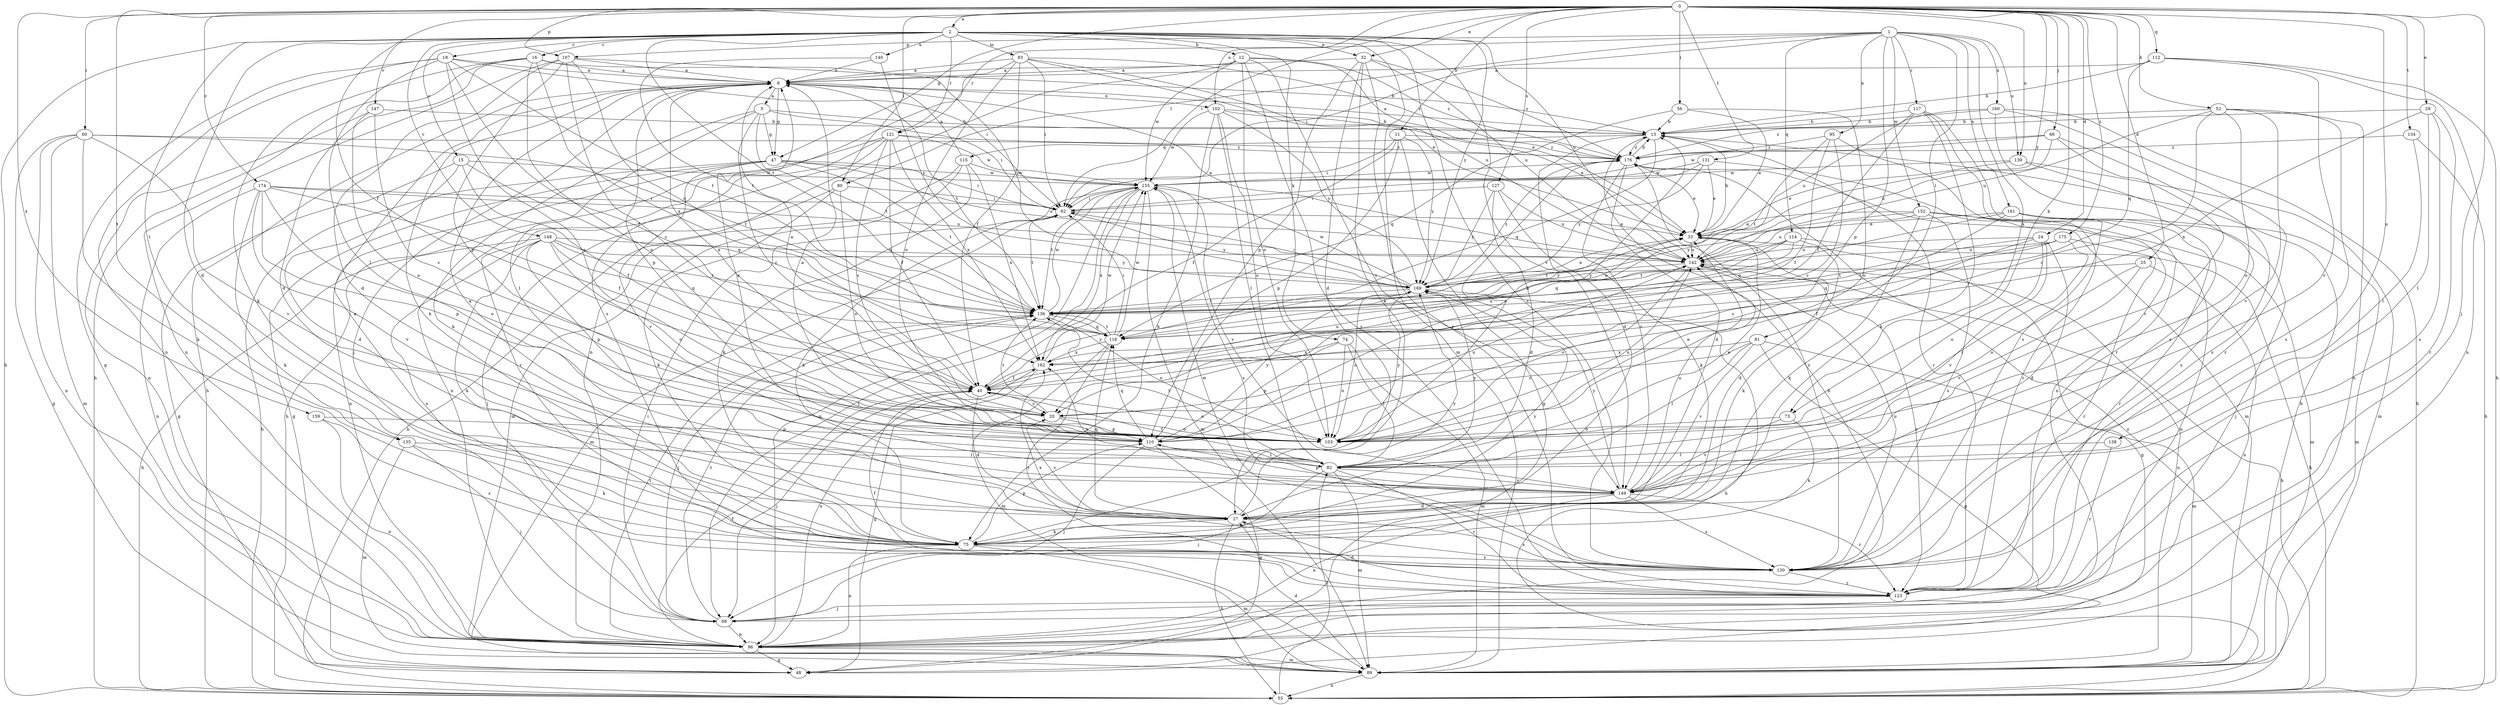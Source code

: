 strict digraph  {
0;
1;
2;
5;
6;
11;
12;
13;
15;
16;
18;
20;
24;
25;
27;
28;
32;
33;
40;
47;
48;
52;
55;
56;
60;
62;
66;
68;
73;
74;
75;
80;
81;
82;
83;
89;
95;
96;
102;
103;
107;
110;
112;
114;
115;
116;
117;
121;
123;
127;
130;
131;
134;
135;
136;
138;
139;
140;
142;
147;
148;
149;
152;
155;
159;
160;
161;
162;
169;
174;
175;
176;
0 -> 2  [label=a];
0 -> 11  [label=b];
0 -> 24  [label=d];
0 -> 25  [label=d];
0 -> 28  [label=e];
0 -> 32  [label=e];
0 -> 40  [label=f];
0 -> 47  [label=g];
0 -> 52  [label=h];
0 -> 56  [label=i];
0 -> 60  [label=i];
0 -> 62  [label=i];
0 -> 66  [label=j];
0 -> 68  [label=j];
0 -> 73  [label=k];
0 -> 80  [label=l];
0 -> 102  [label=o];
0 -> 107  [label=p];
0 -> 112  [label=q];
0 -> 127  [label=s];
0 -> 131  [label=t];
0 -> 134  [label=t];
0 -> 135  [label=t];
0 -> 138  [label=u];
0 -> 139  [label=u];
0 -> 159  [label=x];
0 -> 169  [label=y];
0 -> 174  [label=z];
0 -> 175  [label=z];
1 -> 62  [label=i];
1 -> 73  [label=k];
1 -> 80  [label=l];
1 -> 81  [label=l];
1 -> 95  [label=n];
1 -> 107  [label=p];
1 -> 110  [label=p];
1 -> 114  [label=q];
1 -> 117  [label=r];
1 -> 121  [label=r];
1 -> 139  [label=u];
1 -> 152  [label=w];
1 -> 160  [label=x];
1 -> 161  [label=x];
2 -> 12  [label=b];
2 -> 15  [label=c];
2 -> 16  [label=c];
2 -> 18  [label=c];
2 -> 27  [label=d];
2 -> 32  [label=e];
2 -> 55  [label=h];
2 -> 74  [label=k];
2 -> 83  [label=m];
2 -> 89  [label=m];
2 -> 121  [label=r];
2 -> 130  [label=s];
2 -> 135  [label=t];
2 -> 136  [label=t];
2 -> 140  [label=u];
2 -> 142  [label=u];
2 -> 147  [label=v];
2 -> 148  [label=v];
2 -> 149  [label=v];
2 -> 169  [label=y];
5 -> 13  [label=b];
5 -> 20  [label=c];
5 -> 47  [label=g];
5 -> 62  [label=i];
5 -> 75  [label=k];
5 -> 82  [label=l];
5 -> 136  [label=t];
6 -> 5  [label=a];
6 -> 47  [label=g];
6 -> 55  [label=h];
6 -> 68  [label=j];
6 -> 75  [label=k];
6 -> 102  [label=o];
6 -> 110  [label=p];
6 -> 136  [label=t];
11 -> 40  [label=f];
11 -> 48  [label=g];
11 -> 62  [label=i];
11 -> 110  [label=p];
11 -> 169  [label=y];
11 -> 176  [label=z];
12 -> 6  [label=a];
12 -> 33  [label=e];
12 -> 96  [label=n];
12 -> 103  [label=o];
12 -> 123  [label=r];
12 -> 149  [label=v];
12 -> 155  [label=w];
12 -> 176  [label=z];
13 -> 6  [label=a];
13 -> 27  [label=d];
13 -> 115  [label=q];
13 -> 116  [label=q];
13 -> 123  [label=r];
13 -> 176  [label=z];
15 -> 27  [label=d];
15 -> 40  [label=f];
15 -> 48  [label=g];
15 -> 116  [label=q];
15 -> 155  [label=w];
16 -> 6  [label=a];
16 -> 13  [label=b];
16 -> 27  [label=d];
16 -> 55  [label=h];
16 -> 75  [label=k];
16 -> 103  [label=o];
16 -> 162  [label=x];
18 -> 6  [label=a];
18 -> 40  [label=f];
18 -> 48  [label=g];
18 -> 62  [label=i];
18 -> 82  [label=l];
18 -> 96  [label=n];
18 -> 103  [label=o];
18 -> 136  [label=t];
20 -> 6  [label=a];
20 -> 103  [label=o];
20 -> 110  [label=p];
20 -> 136  [label=t];
24 -> 27  [label=d];
24 -> 40  [label=f];
24 -> 103  [label=o];
24 -> 136  [label=t];
24 -> 142  [label=u];
24 -> 149  [label=v];
25 -> 96  [label=n];
25 -> 103  [label=o];
25 -> 149  [label=v];
25 -> 169  [label=y];
27 -> 6  [label=a];
27 -> 20  [label=c];
27 -> 55  [label=h];
27 -> 75  [label=k];
27 -> 116  [label=q];
27 -> 130  [label=s];
27 -> 169  [label=y];
28 -> 13  [label=b];
28 -> 82  [label=l];
28 -> 123  [label=r];
28 -> 130  [label=s];
28 -> 162  [label=x];
32 -> 6  [label=a];
32 -> 27  [label=d];
32 -> 75  [label=k];
32 -> 110  [label=p];
32 -> 123  [label=r];
32 -> 142  [label=u];
32 -> 176  [label=z];
33 -> 13  [label=b];
33 -> 27  [label=d];
33 -> 48  [label=g];
33 -> 136  [label=t];
33 -> 142  [label=u];
40 -> 6  [label=a];
40 -> 20  [label=c];
40 -> 27  [label=d];
40 -> 68  [label=j];
40 -> 103  [label=o];
40 -> 142  [label=u];
40 -> 169  [label=y];
47 -> 48  [label=g];
47 -> 55  [label=h];
47 -> 62  [label=i];
47 -> 96  [label=n];
47 -> 136  [label=t];
47 -> 142  [label=u];
47 -> 149  [label=v];
47 -> 155  [label=w];
52 -> 13  [label=b];
52 -> 20  [label=c];
52 -> 96  [label=n];
52 -> 103  [label=o];
52 -> 130  [label=s];
52 -> 142  [label=u];
52 -> 149  [label=v];
55 -> 82  [label=l];
55 -> 176  [label=z];
56 -> 13  [label=b];
56 -> 33  [label=e];
56 -> 103  [label=o];
56 -> 116  [label=q];
60 -> 48  [label=g];
60 -> 75  [label=k];
60 -> 89  [label=m];
60 -> 96  [label=n];
60 -> 136  [label=t];
60 -> 149  [label=v];
60 -> 176  [label=z];
62 -> 33  [label=e];
62 -> 89  [label=m];
62 -> 136  [label=t];
62 -> 169  [label=y];
66 -> 130  [label=s];
66 -> 142  [label=u];
66 -> 149  [label=v];
66 -> 155  [label=w];
66 -> 176  [label=z];
68 -> 62  [label=i];
68 -> 96  [label=n];
68 -> 136  [label=t];
73 -> 75  [label=k];
73 -> 103  [label=o];
73 -> 149  [label=v];
74 -> 82  [label=l];
74 -> 89  [label=m];
74 -> 103  [label=o];
74 -> 110  [label=p];
74 -> 162  [label=x];
75 -> 6  [label=a];
75 -> 89  [label=m];
75 -> 96  [label=n];
75 -> 110  [label=p];
75 -> 130  [label=s];
75 -> 169  [label=y];
80 -> 62  [label=i];
80 -> 68  [label=j];
80 -> 75  [label=k];
80 -> 103  [label=o];
81 -> 20  [label=c];
81 -> 48  [label=g];
81 -> 82  [label=l];
81 -> 89  [label=m];
81 -> 149  [label=v];
81 -> 162  [label=x];
82 -> 6  [label=a];
82 -> 33  [label=e];
82 -> 40  [label=f];
82 -> 68  [label=j];
82 -> 89  [label=m];
82 -> 123  [label=r];
82 -> 136  [label=t];
82 -> 149  [label=v];
82 -> 169  [label=y];
83 -> 6  [label=a];
83 -> 33  [label=e];
83 -> 40  [label=f];
83 -> 62  [label=i];
83 -> 103  [label=o];
83 -> 130  [label=s];
83 -> 142  [label=u];
83 -> 176  [label=z];
89 -> 13  [label=b];
89 -> 27  [label=d];
89 -> 55  [label=h];
89 -> 142  [label=u];
95 -> 20  [label=c];
95 -> 40  [label=f];
95 -> 96  [label=n];
95 -> 136  [label=t];
95 -> 176  [label=z];
96 -> 13  [label=b];
96 -> 40  [label=f];
96 -> 48  [label=g];
96 -> 89  [label=m];
96 -> 136  [label=t];
96 -> 162  [label=x];
102 -> 13  [label=b];
102 -> 33  [label=e];
102 -> 75  [label=k];
102 -> 82  [label=l];
102 -> 103  [label=o];
102 -> 155  [label=w];
102 -> 169  [label=y];
103 -> 6  [label=a];
103 -> 33  [label=e];
103 -> 142  [label=u];
103 -> 169  [label=y];
103 -> 176  [label=z];
107 -> 6  [label=a];
107 -> 20  [label=c];
107 -> 27  [label=d];
107 -> 96  [label=n];
107 -> 110  [label=p];
107 -> 116  [label=q];
107 -> 169  [label=y];
110 -> 13  [label=b];
110 -> 48  [label=g];
110 -> 68  [label=j];
110 -> 82  [label=l];
110 -> 116  [label=q];
110 -> 142  [label=u];
110 -> 169  [label=y];
112 -> 6  [label=a];
112 -> 13  [label=b];
112 -> 55  [label=h];
112 -> 96  [label=n];
112 -> 116  [label=q];
112 -> 149  [label=v];
114 -> 55  [label=h];
114 -> 75  [label=k];
114 -> 116  [label=q];
114 -> 136  [label=t];
114 -> 142  [label=u];
114 -> 162  [label=x];
115 -> 6  [label=a];
115 -> 55  [label=h];
115 -> 75  [label=k];
115 -> 89  [label=m];
115 -> 155  [label=w];
115 -> 162  [label=x];
116 -> 62  [label=i];
116 -> 89  [label=m];
116 -> 123  [label=r];
116 -> 136  [label=t];
116 -> 155  [label=w];
116 -> 162  [label=x];
117 -> 13  [label=b];
117 -> 40  [label=f];
117 -> 75  [label=k];
117 -> 123  [label=r];
117 -> 130  [label=s];
117 -> 142  [label=u];
121 -> 20  [label=c];
121 -> 40  [label=f];
121 -> 55  [label=h];
121 -> 96  [label=n];
121 -> 123  [label=r];
121 -> 155  [label=w];
121 -> 162  [label=x];
121 -> 176  [label=z];
123 -> 27  [label=d];
123 -> 40  [label=f];
123 -> 68  [label=j];
127 -> 27  [label=d];
127 -> 62  [label=i];
127 -> 75  [label=k];
127 -> 142  [label=u];
127 -> 169  [label=y];
130 -> 123  [label=r];
130 -> 142  [label=u];
130 -> 155  [label=w];
130 -> 162  [label=x];
130 -> 176  [label=z];
131 -> 33  [label=e];
131 -> 62  [label=i];
131 -> 123  [label=r];
131 -> 155  [label=w];
131 -> 169  [label=y];
134 -> 55  [label=h];
134 -> 82  [label=l];
134 -> 176  [label=z];
135 -> 68  [label=j];
135 -> 75  [label=k];
135 -> 82  [label=l];
135 -> 89  [label=m];
136 -> 33  [label=e];
136 -> 68  [label=j];
136 -> 103  [label=o];
136 -> 116  [label=q];
136 -> 155  [label=w];
138 -> 82  [label=l];
138 -> 123  [label=r];
139 -> 33  [label=e];
139 -> 89  [label=m];
139 -> 130  [label=s];
139 -> 155  [label=w];
140 -> 6  [label=a];
140 -> 136  [label=t];
140 -> 169  [label=y];
142 -> 6  [label=a];
142 -> 55  [label=h];
142 -> 103  [label=o];
142 -> 123  [label=r];
142 -> 169  [label=y];
147 -> 13  [label=b];
147 -> 20  [label=c];
147 -> 96  [label=n];
147 -> 103  [label=o];
148 -> 55  [label=h];
148 -> 75  [label=k];
148 -> 103  [label=o];
148 -> 110  [label=p];
148 -> 116  [label=q];
148 -> 130  [label=s];
148 -> 136  [label=t];
148 -> 142  [label=u];
148 -> 169  [label=y];
149 -> 27  [label=d];
149 -> 96  [label=n];
149 -> 110  [label=p];
149 -> 123  [label=r];
149 -> 130  [label=s];
149 -> 142  [label=u];
149 -> 162  [label=x];
149 -> 169  [label=y];
152 -> 33  [label=e];
152 -> 75  [label=k];
152 -> 89  [label=m];
152 -> 96  [label=n];
152 -> 130  [label=s];
152 -> 142  [label=u];
152 -> 169  [label=y];
155 -> 62  [label=i];
155 -> 68  [label=j];
155 -> 75  [label=k];
155 -> 89  [label=m];
155 -> 96  [label=n];
155 -> 130  [label=s];
155 -> 136  [label=t];
155 -> 149  [label=v];
155 -> 162  [label=x];
159 -> 96  [label=n];
159 -> 110  [label=p];
159 -> 130  [label=s];
160 -> 13  [label=b];
160 -> 55  [label=h];
160 -> 123  [label=r];
160 -> 130  [label=s];
160 -> 176  [label=z];
161 -> 20  [label=c];
161 -> 33  [label=e];
161 -> 68  [label=j];
161 -> 89  [label=m];
161 -> 116  [label=q];
161 -> 123  [label=r];
162 -> 40  [label=f];
162 -> 48  [label=g];
162 -> 155  [label=w];
169 -> 33  [label=e];
169 -> 55  [label=h];
169 -> 62  [label=i];
169 -> 103  [label=o];
169 -> 136  [label=t];
169 -> 155  [label=w];
169 -> 176  [label=z];
174 -> 40  [label=f];
174 -> 62  [label=i];
174 -> 75  [label=k];
174 -> 96  [label=n];
174 -> 103  [label=o];
174 -> 110  [label=p];
174 -> 142  [label=u];
174 -> 149  [label=v];
175 -> 82  [label=l];
175 -> 116  [label=q];
175 -> 123  [label=r];
175 -> 136  [label=t];
175 -> 142  [label=u];
176 -> 13  [label=b];
176 -> 27  [label=d];
176 -> 33  [label=e];
176 -> 89  [label=m];
176 -> 149  [label=v];
176 -> 155  [label=w];
}
